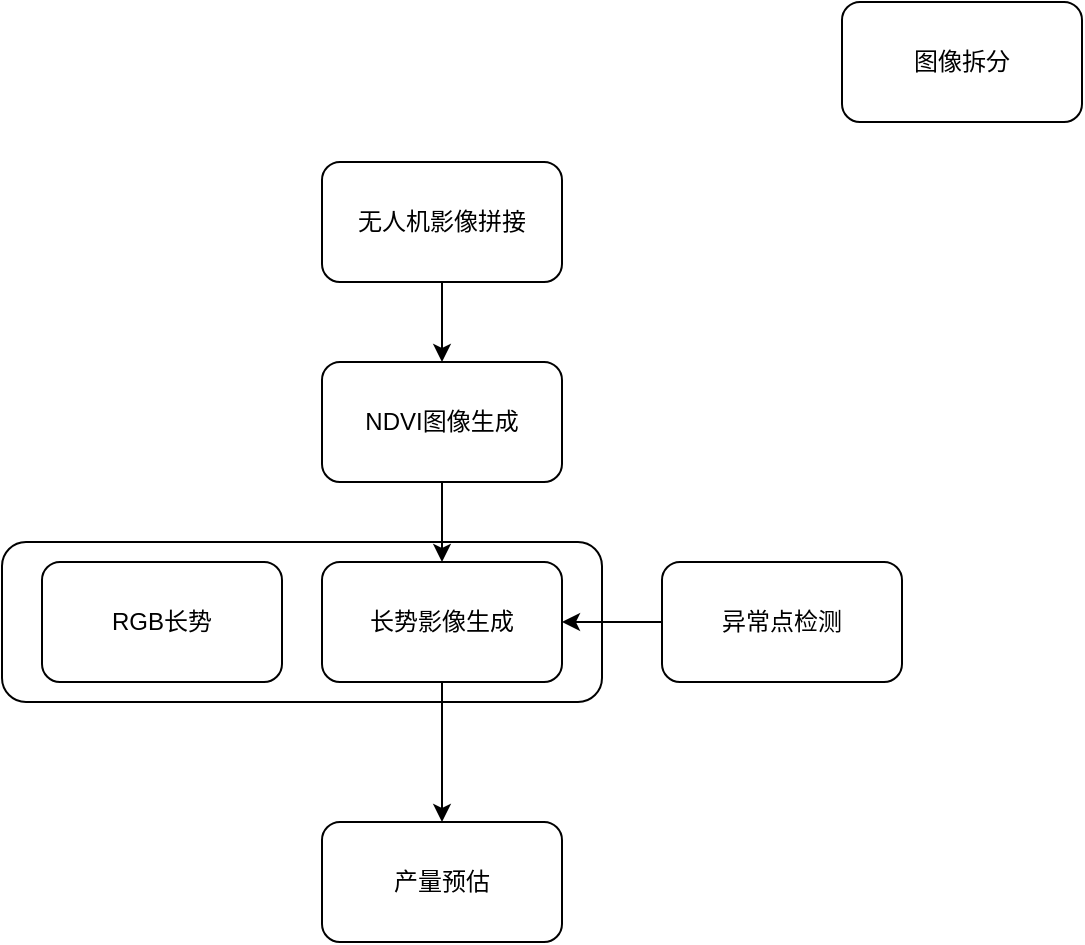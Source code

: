 <mxfile version="24.7.12">
  <diagram name="第 1 页" id="tcjfngW0dbOeDt48iCtw">
    <mxGraphModel dx="1259" dy="749" grid="1" gridSize="10" guides="1" tooltips="1" connect="1" arrows="1" fold="1" page="1" pageScale="1" pageWidth="827" pageHeight="1169" math="0" shadow="0">
      <root>
        <mxCell id="0" />
        <mxCell id="1" parent="0" />
        <mxCell id="nhjD9lwhtjzs_iJEXQcU-12" value="" style="rounded=1;whiteSpace=wrap;html=1;" parent="1" vertex="1">
          <mxGeometry x="240" y="310" width="300" height="80" as="geometry" />
        </mxCell>
        <mxCell id="nhjD9lwhtjzs_iJEXQcU-8" style="edgeStyle=orthogonalEdgeStyle;rounded=0;orthogonalLoop=1;jettySize=auto;html=1;exitX=0.5;exitY=1;exitDx=0;exitDy=0;entryX=0.5;entryY=0;entryDx=0;entryDy=0;" parent="1" source="nhjD9lwhtjzs_iJEXQcU-1" target="nhjD9lwhtjzs_iJEXQcU-4" edge="1">
          <mxGeometry relative="1" as="geometry" />
        </mxCell>
        <mxCell id="nhjD9lwhtjzs_iJEXQcU-1" value="无人机影像拼接" style="rounded=1;whiteSpace=wrap;html=1;" parent="1" vertex="1">
          <mxGeometry x="400" y="120" width="120" height="60" as="geometry" />
        </mxCell>
        <mxCell id="nhjD9lwhtjzs_iJEXQcU-2" value="RGB长势" style="rounded=1;whiteSpace=wrap;html=1;" parent="1" vertex="1">
          <mxGeometry x="260" y="320" width="120" height="60" as="geometry" />
        </mxCell>
        <mxCell id="nhjD9lwhtjzs_iJEXQcU-11" style="edgeStyle=orthogonalEdgeStyle;rounded=0;orthogonalLoop=1;jettySize=auto;html=1;exitX=0;exitY=0.5;exitDx=0;exitDy=0;entryX=1;entryY=0.5;entryDx=0;entryDy=0;" parent="1" source="nhjD9lwhtjzs_iJEXQcU-3" target="nhjD9lwhtjzs_iJEXQcU-5" edge="1">
          <mxGeometry relative="1" as="geometry" />
        </mxCell>
        <mxCell id="nhjD9lwhtjzs_iJEXQcU-3" value="异常点检测" style="rounded=1;whiteSpace=wrap;html=1;" parent="1" vertex="1">
          <mxGeometry x="570" y="320" width="120" height="60" as="geometry" />
        </mxCell>
        <mxCell id="nhjD9lwhtjzs_iJEXQcU-9" style="edgeStyle=orthogonalEdgeStyle;rounded=0;orthogonalLoop=1;jettySize=auto;html=1;exitX=0.5;exitY=1;exitDx=0;exitDy=0;entryX=0.5;entryY=0;entryDx=0;entryDy=0;" parent="1" source="nhjD9lwhtjzs_iJEXQcU-4" target="nhjD9lwhtjzs_iJEXQcU-5" edge="1">
          <mxGeometry relative="1" as="geometry" />
        </mxCell>
        <mxCell id="nhjD9lwhtjzs_iJEXQcU-4" value="NDVI图像生成" style="rounded=1;whiteSpace=wrap;html=1;" parent="1" vertex="1">
          <mxGeometry x="400" y="220" width="120" height="60" as="geometry" />
        </mxCell>
        <mxCell id="nhjD9lwhtjzs_iJEXQcU-10" style="edgeStyle=orthogonalEdgeStyle;rounded=0;orthogonalLoop=1;jettySize=auto;html=1;exitX=0.5;exitY=1;exitDx=0;exitDy=0;" parent="1" source="nhjD9lwhtjzs_iJEXQcU-5" target="nhjD9lwhtjzs_iJEXQcU-6" edge="1">
          <mxGeometry relative="1" as="geometry" />
        </mxCell>
        <mxCell id="nhjD9lwhtjzs_iJEXQcU-5" value="长势影像生成" style="rounded=1;whiteSpace=wrap;html=1;" parent="1" vertex="1">
          <mxGeometry x="400" y="320" width="120" height="60" as="geometry" />
        </mxCell>
        <mxCell id="nhjD9lwhtjzs_iJEXQcU-6" value="产量预估" style="rounded=1;whiteSpace=wrap;html=1;" parent="1" vertex="1">
          <mxGeometry x="400" y="450" width="120" height="60" as="geometry" />
        </mxCell>
        <mxCell id="nhjD9lwhtjzs_iJEXQcU-7" value="图像拆分" style="rounded=1;whiteSpace=wrap;html=1;" parent="1" vertex="1">
          <mxGeometry x="660" y="40" width="120" height="60" as="geometry" />
        </mxCell>
      </root>
    </mxGraphModel>
  </diagram>
</mxfile>
